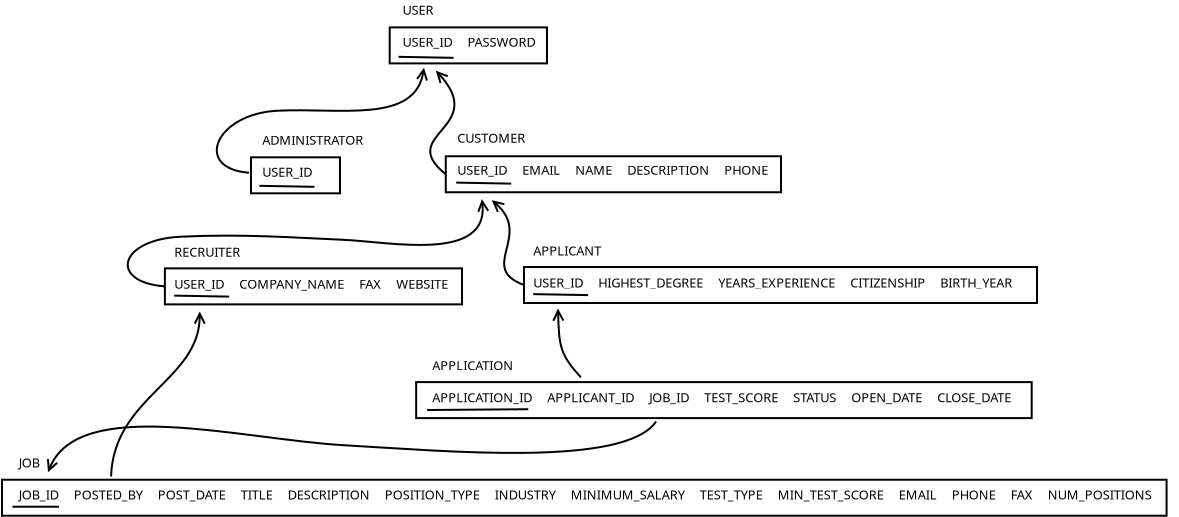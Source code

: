 <?xml version="1.0" encoding="UTF-8"?>
<dia:diagram xmlns:dia="http://www.lysator.liu.se/~alla/dia/">
  <dia:layer name="Background" visible="true">
    <dia:object type="Standard - Box" version="0" id="O0">
      <dia:attribute name="obj_pos">
        <dia:point val="-5.834,22.043"/>
      </dia:attribute>
      <dia:attribute name="obj_bb">
        <dia:rectangle val="-5.884,21.992;-1.334,23.892"/>
      </dia:attribute>
      <dia:attribute name="elem_corner">
        <dia:point val="-5.834,22.043"/>
      </dia:attribute>
      <dia:attribute name="elem_width">
        <dia:real val="4.45"/>
      </dia:attribute>
      <dia:attribute name="elem_height">
        <dia:real val="1.8"/>
      </dia:attribute>
      <dia:attribute name="show_background">
        <dia:boolean val="true"/>
      </dia:attribute>
    </dia:object>
    <dia:object type="Standard - Box" version="0" id="O1">
      <dia:attribute name="obj_pos">
        <dia:point val="1.101,15.547"/>
      </dia:attribute>
      <dia:attribute name="obj_bb">
        <dia:rectangle val="1.051,15.498;9.016,17.398"/>
      </dia:attribute>
      <dia:attribute name="elem_corner">
        <dia:point val="1.101,15.547"/>
      </dia:attribute>
      <dia:attribute name="elem_width">
        <dia:real val="7.865"/>
      </dia:attribute>
      <dia:attribute name="elem_height">
        <dia:real val="1.8"/>
      </dia:attribute>
      <dia:attribute name="show_background">
        <dia:boolean val="true"/>
      </dia:attribute>
    </dia:object>
    <dia:object type="Standard - Box" version="0" id="O2">
      <dia:attribute name="obj_pos">
        <dia:point val="3.906,21.99"/>
      </dia:attribute>
      <dia:attribute name="obj_bb">
        <dia:rectangle val="3.856,21.94;20.716,23.84"/>
      </dia:attribute>
      <dia:attribute name="elem_corner">
        <dia:point val="3.906,21.99"/>
      </dia:attribute>
      <dia:attribute name="elem_width">
        <dia:real val="16.76"/>
      </dia:attribute>
      <dia:attribute name="elem_height">
        <dia:real val="1.8"/>
      </dia:attribute>
      <dia:attribute name="show_background">
        <dia:boolean val="true"/>
      </dia:attribute>
    </dia:object>
    <dia:object type="Standard - Box" version="0" id="O3">
      <dia:attribute name="obj_pos">
        <dia:point val="-10.139,27.595"/>
      </dia:attribute>
      <dia:attribute name="obj_bb">
        <dia:rectangle val="-10.189,27.545;4.766,29.445"/>
      </dia:attribute>
      <dia:attribute name="elem_corner">
        <dia:point val="-10.139,27.595"/>
      </dia:attribute>
      <dia:attribute name="elem_width">
        <dia:real val="14.855"/>
      </dia:attribute>
      <dia:attribute name="elem_height">
        <dia:real val="1.8"/>
      </dia:attribute>
      <dia:attribute name="show_background">
        <dia:boolean val="true"/>
      </dia:attribute>
    </dia:object>
    <dia:object type="Standard - Box" version="0" id="O4">
      <dia:attribute name="obj_pos">
        <dia:point val="7.816,27.527"/>
      </dia:attribute>
      <dia:attribute name="obj_bb">
        <dia:rectangle val="7.766,27.477;33.516,29.378"/>
      </dia:attribute>
      <dia:attribute name="elem_corner">
        <dia:point val="7.816,27.527"/>
      </dia:attribute>
      <dia:attribute name="elem_width">
        <dia:real val="25.65"/>
      </dia:attribute>
      <dia:attribute name="elem_height">
        <dia:real val="1.8"/>
      </dia:attribute>
      <dia:attribute name="show_background">
        <dia:boolean val="true"/>
      </dia:attribute>
    </dia:object>
    <dia:object type="Standard - Box" version="0" id="O5">
      <dia:attribute name="obj_pos">
        <dia:point val="2.425,33.282"/>
      </dia:attribute>
      <dia:attribute name="obj_bb">
        <dia:rectangle val="2.375,33.233;33.252,35.133"/>
      </dia:attribute>
      <dia:attribute name="elem_corner">
        <dia:point val="2.425,33.282"/>
      </dia:attribute>
      <dia:attribute name="elem_width">
        <dia:real val="30.776"/>
      </dia:attribute>
      <dia:attribute name="elem_height">
        <dia:real val="1.8"/>
      </dia:attribute>
      <dia:attribute name="show_background">
        <dia:boolean val="true"/>
      </dia:attribute>
    </dia:object>
    <dia:object type="Standard - Box" version="0" id="O6">
      <dia:attribute name="obj_pos">
        <dia:point val="-18.283,38.163"/>
      </dia:attribute>
      <dia:attribute name="obj_bb">
        <dia:rectangle val="-18.333,38.112;39.995,40.013"/>
      </dia:attribute>
      <dia:attribute name="elem_corner">
        <dia:point val="-18.283,38.163"/>
      </dia:attribute>
      <dia:attribute name="elem_width">
        <dia:real val="58.229"/>
      </dia:attribute>
      <dia:attribute name="elem_height">
        <dia:real val="1.8"/>
      </dia:attribute>
      <dia:attribute name="show_background">
        <dia:boolean val="true"/>
      </dia:attribute>
    </dia:object>
    <dia:object type="Standard - Text" version="1" id="O7">
      <dia:attribute name="obj_pos">
        <dia:point val="-17.45,37.55"/>
      </dia:attribute>
      <dia:attribute name="obj_bb">
        <dia:rectangle val="-17.45,37.055;39.42,39.682"/>
      </dia:attribute>
      <dia:attribute name="text">
        <dia:composite type="text">
          <dia:attribute name="string">
            <dia:string>#JOB

JOB_ID     POSTED_BY     POST_DATE     TITLE     DESCRIPTION     POSITION_TYPE     INDUSTRY     MINIMUM_SALARY     TEST_TYPE     MIN_TEST_SCORE     EMAIL     PHONE     FAX     NUM_POSITIONS#</dia:string>
          </dia:attribute>
          <dia:attribute name="font">
            <dia:font family="sans" style="0" name="Helvetica"/>
          </dia:attribute>
          <dia:attribute name="height">
            <dia:real val="0.8"/>
          </dia:attribute>
          <dia:attribute name="pos">
            <dia:point val="-17.45,37.55"/>
          </dia:attribute>
          <dia:attribute name="color">
            <dia:color val="#000000"/>
          </dia:attribute>
          <dia:attribute name="alignment">
            <dia:enum val="0"/>
          </dia:attribute>
        </dia:composite>
      </dia:attribute>
      <dia:attribute name="valign">
        <dia:enum val="3"/>
      </dia:attribute>
    </dia:object>
    <dia:object type="Standard - Line" version="0" id="O8">
      <dia:attribute name="obj_pos">
        <dia:point val="-17.762,39.513"/>
      </dia:attribute>
      <dia:attribute name="obj_bb">
        <dia:rectangle val="-17.812,39.462;-15.383,39.562"/>
      </dia:attribute>
      <dia:attribute name="conn_endpoints">
        <dia:point val="-17.762,39.513"/>
        <dia:point val="-15.433,39.513"/>
      </dia:attribute>
      <dia:attribute name="numcp">
        <dia:int val="1"/>
      </dia:attribute>
    </dia:object>
    <dia:object type="Standard - Text" version="1" id="O9">
      <dia:attribute name="obj_pos">
        <dia:point val="1.738,14.912"/>
      </dia:attribute>
      <dia:attribute name="obj_bb">
        <dia:rectangle val="1.738,14.418;8.482,17.044"/>
      </dia:attribute>
      <dia:attribute name="text">
        <dia:composite type="text">
          <dia:attribute name="string">
            <dia:string>#USER

USER_ID     PASSWORD#</dia:string>
          </dia:attribute>
          <dia:attribute name="font">
            <dia:font family="sans" style="0" name="Helvetica"/>
          </dia:attribute>
          <dia:attribute name="height">
            <dia:real val="0.8"/>
          </dia:attribute>
          <dia:attribute name="pos">
            <dia:point val="1.738,14.912"/>
          </dia:attribute>
          <dia:attribute name="color">
            <dia:color val="#000000"/>
          </dia:attribute>
          <dia:attribute name="alignment">
            <dia:enum val="0"/>
          </dia:attribute>
        </dia:composite>
      </dia:attribute>
      <dia:attribute name="valign">
        <dia:enum val="3"/>
      </dia:attribute>
    </dia:object>
    <dia:object type="Standard - Line" version="0" id="O10">
      <dia:attribute name="obj_pos">
        <dia:point val="1.543,17.018"/>
      </dia:attribute>
      <dia:attribute name="obj_bb">
        <dia:rectangle val="1.492,16.968;4.344,17.119"/>
      </dia:attribute>
      <dia:attribute name="conn_endpoints">
        <dia:point val="1.543,17.018"/>
        <dia:point val="4.293,17.068"/>
      </dia:attribute>
      <dia:attribute name="numcp">
        <dia:int val="1"/>
      </dia:attribute>
    </dia:object>
    <dia:object type="Standard - Text" version="1" id="O11">
      <dia:attribute name="obj_pos">
        <dia:point val="-5.269,21.413"/>
      </dia:attribute>
      <dia:attribute name="obj_bb">
        <dia:rectangle val="-5.269,20.918;-0.464,23.544"/>
      </dia:attribute>
      <dia:attribute name="text">
        <dia:composite type="text">
          <dia:attribute name="string">
            <dia:string>#ADMINISTRATOR

USER_ID#</dia:string>
          </dia:attribute>
          <dia:attribute name="font">
            <dia:font family="sans" style="0" name="Helvetica"/>
          </dia:attribute>
          <dia:attribute name="height">
            <dia:real val="0.8"/>
          </dia:attribute>
          <dia:attribute name="pos">
            <dia:point val="-5.269,21.413"/>
          </dia:attribute>
          <dia:attribute name="color">
            <dia:color val="#000000"/>
          </dia:attribute>
          <dia:attribute name="alignment">
            <dia:enum val="0"/>
          </dia:attribute>
        </dia:composite>
      </dia:attribute>
      <dia:attribute name="valign">
        <dia:enum val="3"/>
      </dia:attribute>
    </dia:object>
    <dia:object type="Standard - Line" version="0" id="O12">
      <dia:attribute name="obj_pos">
        <dia:point val="-5.413,23.468"/>
      </dia:attribute>
      <dia:attribute name="obj_bb">
        <dia:rectangle val="-5.464,23.418;-2.612,23.569"/>
      </dia:attribute>
      <dia:attribute name="conn_endpoints">
        <dia:point val="-5.413,23.468"/>
        <dia:point val="-2.663,23.518"/>
      </dia:attribute>
      <dia:attribute name="numcp">
        <dia:int val="1"/>
      </dia:attribute>
    </dia:object>
    <dia:object type="Standard - Text" version="1" id="O13">
      <dia:attribute name="obj_pos">
        <dia:point val="4.481,21.312"/>
      </dia:attribute>
      <dia:attribute name="obj_bb">
        <dia:rectangle val="4.481,20.817;20.124,23.444"/>
      </dia:attribute>
      <dia:attribute name="text">
        <dia:composite type="text">
          <dia:attribute name="string">
            <dia:string>#CUSTOMER

USER_ID     EMAIL     NAME     DESCRIPTION     PHONE#</dia:string>
          </dia:attribute>
          <dia:attribute name="font">
            <dia:font family="sans" style="0" name="Helvetica"/>
          </dia:attribute>
          <dia:attribute name="height">
            <dia:real val="0.8"/>
          </dia:attribute>
          <dia:attribute name="pos">
            <dia:point val="4.481,21.312"/>
          </dia:attribute>
          <dia:attribute name="color">
            <dia:color val="#000000"/>
          </dia:attribute>
          <dia:attribute name="alignment">
            <dia:enum val="0"/>
          </dia:attribute>
        </dia:composite>
      </dia:attribute>
      <dia:attribute name="valign">
        <dia:enum val="3"/>
      </dia:attribute>
    </dia:object>
    <dia:object type="Standard - Line" version="0" id="O14">
      <dia:attribute name="obj_pos">
        <dia:point val="4.427,23.308"/>
      </dia:attribute>
      <dia:attribute name="obj_bb">
        <dia:rectangle val="4.376,23.258;7.228,23.409"/>
      </dia:attribute>
      <dia:attribute name="conn_endpoints">
        <dia:point val="4.427,23.308"/>
        <dia:point val="7.177,23.358"/>
      </dia:attribute>
      <dia:attribute name="numcp">
        <dia:int val="1"/>
      </dia:attribute>
    </dia:object>
    <dia:object type="Standard - Text" version="1" id="O15">
      <dia:attribute name="obj_pos">
        <dia:point val="-9.669,27.012"/>
      </dia:attribute>
      <dia:attribute name="obj_bb">
        <dia:rectangle val="-9.669,26.517;4.129,29.144"/>
      </dia:attribute>
      <dia:attribute name="text">
        <dia:composite type="text">
          <dia:attribute name="string">
            <dia:string>#RECRUITER

USER_ID     COMPANY_NAME     FAX     WEBSITE#</dia:string>
          </dia:attribute>
          <dia:attribute name="font">
            <dia:font family="sans" style="0" name="Helvetica"/>
          </dia:attribute>
          <dia:attribute name="height">
            <dia:real val="0.8"/>
          </dia:attribute>
          <dia:attribute name="pos">
            <dia:point val="-9.669,27.012"/>
          </dia:attribute>
          <dia:attribute name="color">
            <dia:color val="#000000"/>
          </dia:attribute>
          <dia:attribute name="alignment">
            <dia:enum val="0"/>
          </dia:attribute>
        </dia:composite>
      </dia:attribute>
      <dia:attribute name="valign">
        <dia:enum val="3"/>
      </dia:attribute>
    </dia:object>
    <dia:object type="Standard - Line" version="0" id="O16">
      <dia:attribute name="obj_pos">
        <dia:point val="-9.673,28.958"/>
      </dia:attribute>
      <dia:attribute name="obj_bb">
        <dia:rectangle val="-9.724,28.907;-6.872,29.059"/>
      </dia:attribute>
      <dia:attribute name="conn_endpoints">
        <dia:point val="-9.673,28.958"/>
        <dia:point val="-6.923,29.008"/>
      </dia:attribute>
      <dia:attribute name="numcp">
        <dia:int val="1"/>
      </dia:attribute>
    </dia:object>
    <dia:object type="Standard - Text" version="1" id="O17">
      <dia:attribute name="obj_pos">
        <dia:point val="8.281,26.95"/>
      </dia:attribute>
      <dia:attribute name="obj_bb">
        <dia:rectangle val="8.281,26.455;32.771,29.082"/>
      </dia:attribute>
      <dia:attribute name="text">
        <dia:composite type="text">
          <dia:attribute name="string">
            <dia:string>#APPLICANT

USER_ID     HIGHEST_DEGREE     YEARS_EXPERIENCE     CITIZENSHIP     BIRTH_YEAR#</dia:string>
          </dia:attribute>
          <dia:attribute name="font">
            <dia:font family="sans" style="0" name="Helvetica"/>
          </dia:attribute>
          <dia:attribute name="height">
            <dia:real val="0.8"/>
          </dia:attribute>
          <dia:attribute name="pos">
            <dia:point val="8.281,26.95"/>
          </dia:attribute>
          <dia:attribute name="color">
            <dia:color val="#000000"/>
          </dia:attribute>
          <dia:attribute name="alignment">
            <dia:enum val="0"/>
          </dia:attribute>
        </dia:composite>
      </dia:attribute>
      <dia:attribute name="valign">
        <dia:enum val="3"/>
      </dia:attribute>
    </dia:object>
    <dia:object type="Standard - Text" version="1" id="O18">
      <dia:attribute name="obj_pos">
        <dia:point val="3.231,32.688"/>
      </dia:attribute>
      <dia:attribute name="obj_bb">
        <dia:rectangle val="3.231,32.193;32.586,34.819"/>
      </dia:attribute>
      <dia:attribute name="text">
        <dia:composite type="text">
          <dia:attribute name="string">
            <dia:string>#APPLICATION

APPLICATION_ID     APPLICANT_ID     JOB_ID     TEST_SCORE     STATUS     OPEN_DATE     CLOSE_DATE#</dia:string>
          </dia:attribute>
          <dia:attribute name="font">
            <dia:font family="sans" style="0" name="Helvetica"/>
          </dia:attribute>
          <dia:attribute name="height">
            <dia:real val="0.8"/>
          </dia:attribute>
          <dia:attribute name="pos">
            <dia:point val="3.231,32.688"/>
          </dia:attribute>
          <dia:attribute name="color">
            <dia:color val="#000000"/>
          </dia:attribute>
          <dia:attribute name="alignment">
            <dia:enum val="0"/>
          </dia:attribute>
        </dia:composite>
      </dia:attribute>
      <dia:attribute name="valign">
        <dia:enum val="3"/>
      </dia:attribute>
    </dia:object>
    <dia:object type="Standard - Line" version="0" id="O19">
      <dia:attribute name="obj_pos">
        <dia:point val="8.277,28.883"/>
      </dia:attribute>
      <dia:attribute name="obj_bb">
        <dia:rectangle val="8.226,28.832;11.078,28.984"/>
      </dia:attribute>
      <dia:attribute name="conn_endpoints">
        <dia:point val="8.277,28.883"/>
        <dia:point val="11.027,28.933"/>
      </dia:attribute>
      <dia:attribute name="numcp">
        <dia:int val="1"/>
      </dia:attribute>
    </dia:object>
    <dia:object type="Standard - Line" version="0" id="O20">
      <dia:attribute name="obj_pos">
        <dia:point val="2.972,34.678"/>
      </dia:attribute>
      <dia:attribute name="obj_bb">
        <dia:rectangle val="2.922,34.587;8.082,34.729"/>
      </dia:attribute>
      <dia:attribute name="conn_endpoints">
        <dia:point val="2.972,34.678"/>
        <dia:point val="8.031,34.638"/>
      </dia:attribute>
      <dia:attribute name="numcp">
        <dia:int val="1"/>
      </dia:attribute>
    </dia:object>
    <dia:object type="Standard - BezierLine" version="0" id="O21">
      <dia:attribute name="obj_pos">
        <dia:point val="-5.934,22.812"/>
      </dia:attribute>
      <dia:attribute name="obj_bb">
        <dia:rectangle val="-7.593,17.434;3.318,22.866"/>
      </dia:attribute>
      <dia:attribute name="bez_points">
        <dia:point val="-5.934,22.812"/>
        <dia:point val="-8.734,22.613"/>
        <dia:point val="-7.641,19.863"/>
        <dia:point val="-4.491,19.712"/>
        <dia:point val="-1.341,19.562"/>
        <dia:point val="2.366,20.363"/>
        <dia:point val="2.816,17.562"/>
      </dia:attribute>
      <dia:attribute name="corner_types">
        <dia:enum val="0"/>
        <dia:enum val="0"/>
        <dia:enum val="0"/>
      </dia:attribute>
      <dia:attribute name="end_arrow">
        <dia:enum val="1"/>
      </dia:attribute>
      <dia:attribute name="end_arrow_length">
        <dia:real val="0.5"/>
      </dia:attribute>
      <dia:attribute name="end_arrow_width">
        <dia:real val="0.5"/>
      </dia:attribute>
    </dia:object>
    <dia:object type="Standard - BezierLine" version="0" id="O22">
      <dia:attribute name="obj_pos">
        <dia:point val="3.906,22.89"/>
      </dia:attribute>
      <dia:attribute name="obj_bb">
        <dia:rectangle val="3.009,17.335;4.32,22.96"/>
      </dia:attribute>
      <dia:attribute name="bez_points">
        <dia:point val="3.906,22.89"/>
        <dia:point val="1.359,20.863"/>
        <dia:point val="6.109,20.613"/>
        <dia:point val="3.409,17.712"/>
      </dia:attribute>
      <dia:attribute name="corner_types">
        <dia:enum val="0"/>
        <dia:enum val="0"/>
      </dia:attribute>
      <dia:attribute name="end_arrow">
        <dia:enum val="1"/>
      </dia:attribute>
      <dia:attribute name="end_arrow_length">
        <dia:real val="0.5"/>
      </dia:attribute>
      <dia:attribute name="end_arrow_width">
        <dia:real val="0.5"/>
      </dia:attribute>
      <dia:connections>
        <dia:connection handle="0" to="O2" connection="3"/>
      </dia:connections>
    </dia:object>
    <dia:object type="Standard - BezierLine" version="0" id="O23">
      <dia:attribute name="obj_pos">
        <dia:point val="-10.139,28.495"/>
      </dia:attribute>
      <dia:attribute name="obj_bb">
        <dia:rectangle val="-12.045,24.032;6.216,28.548"/>
      </dia:attribute>
      <dia:attribute name="bez_points">
        <dia:point val="-10.139,28.495"/>
        <dia:point val="-12.939,28.295"/>
        <dia:point val="-12.49,26.163"/>
        <dia:point val="-9.34,26.012"/>
        <dia:point val="-6.19,25.863"/>
        <dia:point val="-3.69,26.062"/>
        <dia:point val="-1.29,26.163"/>
        <dia:point val="1.11,26.262"/>
        <dia:point val="6.06,27.312"/>
        <dia:point val="5.713,24.136"/>
      </dia:attribute>
      <dia:attribute name="corner_types">
        <dia:enum val="0"/>
        <dia:enum val="0"/>
        <dia:enum val="0"/>
        <dia:enum val="0"/>
      </dia:attribute>
      <dia:attribute name="end_arrow">
        <dia:enum val="1"/>
      </dia:attribute>
      <dia:attribute name="end_arrow_length">
        <dia:real val="0.5"/>
      </dia:attribute>
      <dia:attribute name="end_arrow_width">
        <dia:real val="0.5"/>
      </dia:attribute>
      <dia:connections>
        <dia:connection handle="0" to="O3" connection="3"/>
      </dia:connections>
    </dia:object>
    <dia:object type="Standard - BezierLine" version="0" id="O24">
      <dia:attribute name="obj_pos">
        <dia:point val="7.816,28.427"/>
      </dia:attribute>
      <dia:attribute name="obj_bb">
        <dia:rectangle val="5.844,23.77;7.881,28.492"/>
      </dia:attribute>
      <dia:attribute name="bez_points">
        <dia:point val="7.816,28.427"/>
        <dia:point val="5.46,27.562"/>
        <dia:point val="8.31,25.962"/>
        <dia:point val="6.205,24.185"/>
      </dia:attribute>
      <dia:attribute name="corner_types">
        <dia:enum val="0"/>
        <dia:enum val="0"/>
      </dia:attribute>
      <dia:attribute name="end_arrow">
        <dia:enum val="1"/>
      </dia:attribute>
      <dia:attribute name="end_arrow_length">
        <dia:real val="0.5"/>
      </dia:attribute>
      <dia:attribute name="end_arrow_width">
        <dia:real val="0.5"/>
      </dia:attribute>
      <dia:connections>
        <dia:connection handle="0" to="O4" connection="3"/>
      </dia:connections>
    </dia:object>
    <dia:object type="Standard - BezierLine" version="0" id="O25">
      <dia:attribute name="obj_pos">
        <dia:point val="-12.829,38.002"/>
      </dia:attribute>
      <dia:attribute name="obj_bb">
        <dia:rectangle val="-12.88,29.7;-7.896,38.054"/>
      </dia:attribute>
      <dia:attribute name="bez_points">
        <dia:point val="-12.829,38.002"/>
        <dia:point val="-12.696,34"/>
        <dia:point val="-8.396,33.2"/>
        <dia:point val="-8.396,29.75"/>
      </dia:attribute>
      <dia:attribute name="corner_types">
        <dia:enum val="0"/>
        <dia:enum val="0"/>
      </dia:attribute>
      <dia:attribute name="end_arrow">
        <dia:enum val="1"/>
      </dia:attribute>
      <dia:attribute name="end_arrow_length">
        <dia:real val="0.5"/>
      </dia:attribute>
      <dia:attribute name="end_arrow_width">
        <dia:real val="0.5"/>
      </dia:attribute>
    </dia:object>
    <dia:object type="Standard - BezierLine" version="0" id="O26">
      <dia:attribute name="obj_pos">
        <dia:point val="10.663,33.047"/>
      </dia:attribute>
      <dia:attribute name="obj_bb">
        <dia:rectangle val="9.015,29.537;10.734,33.118"/>
      </dia:attribute>
      <dia:attribute name="bez_points">
        <dia:point val="10.663,33.047"/>
        <dia:point val="9.617,31.9"/>
        <dia:point val="9.567,31.5"/>
        <dia:point val="9.517,29.6"/>
      </dia:attribute>
      <dia:attribute name="corner_types">
        <dia:enum val="0"/>
        <dia:enum val="0"/>
      </dia:attribute>
      <dia:attribute name="end_arrow">
        <dia:enum val="1"/>
      </dia:attribute>
      <dia:attribute name="end_arrow_length">
        <dia:real val="0.5"/>
      </dia:attribute>
      <dia:attribute name="end_arrow_width">
        <dia:real val="0.5"/>
      </dia:attribute>
    </dia:object>
    <dia:object type="Standard - BezierLine" version="0" id="O27">
      <dia:attribute name="obj_pos">
        <dia:point val="14.422,35.25"/>
      </dia:attribute>
      <dia:attribute name="obj_bb">
        <dia:rectangle val="-16.466,35.181;14.492,38.021"/>
      </dia:attribute>
      <dia:attribute name="bez_points">
        <dia:point val="14.422,35.25"/>
        <dia:point val="12.872,37.55"/>
        <dia:point val="4.017,36.737"/>
        <dia:point val="-1.183,36.438"/>
        <dia:point val="-6.383,36.138"/>
        <dia:point val="-14.433,33.938"/>
        <dia:point val="-15.983,37.788"/>
      </dia:attribute>
      <dia:attribute name="corner_types">
        <dia:enum val="0"/>
        <dia:enum val="0"/>
        <dia:enum val="0"/>
      </dia:attribute>
      <dia:attribute name="end_arrow">
        <dia:enum val="1"/>
      </dia:attribute>
      <dia:attribute name="end_arrow_length">
        <dia:real val="0.5"/>
      </dia:attribute>
      <dia:attribute name="end_arrow_width">
        <dia:real val="0.5"/>
      </dia:attribute>
    </dia:object>
  </dia:layer>
</dia:diagram>
